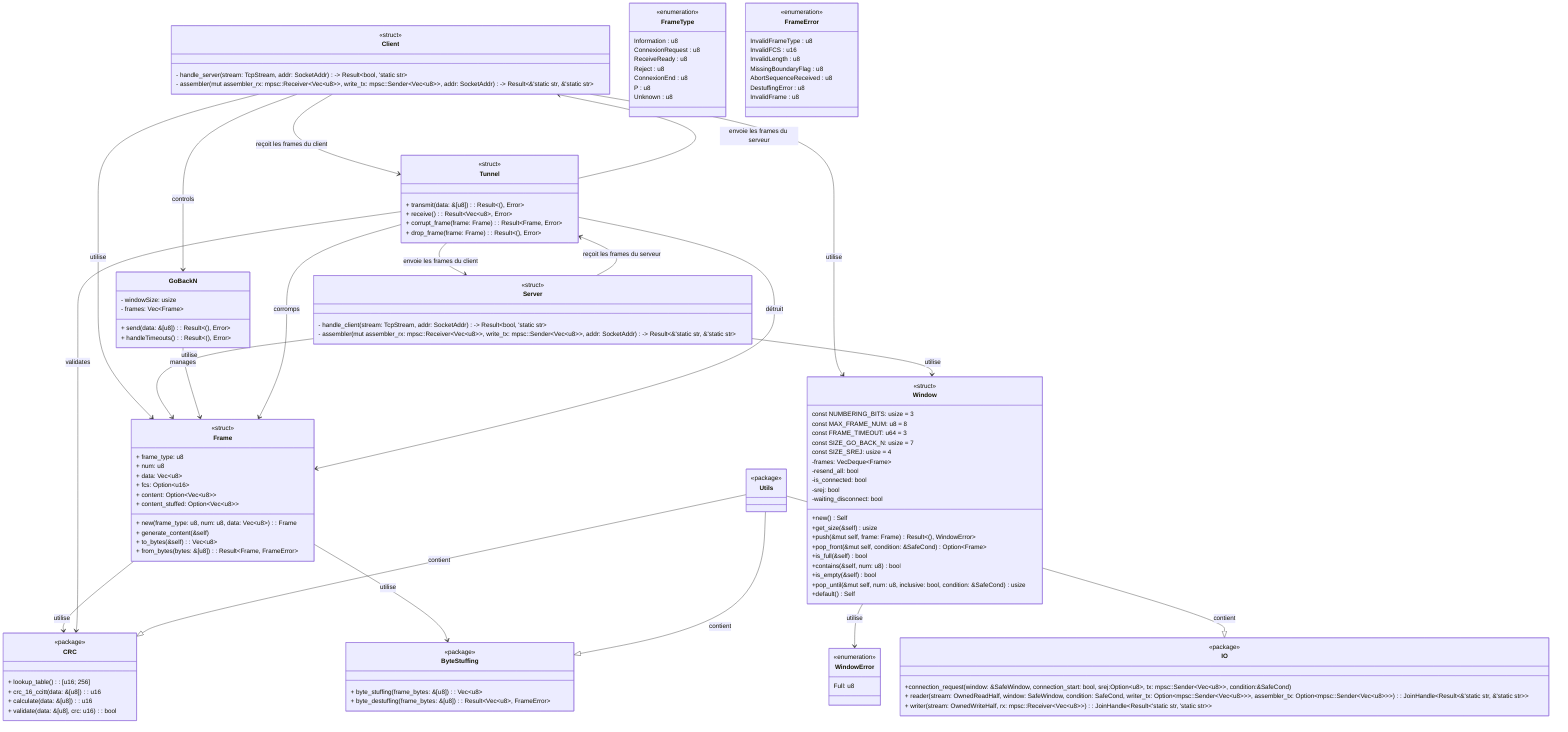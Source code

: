 classDiagram
    class Client {
      <<struct>>
      - handle_server(stream: TcpStream, addr: SocketAddr) -> Result&lt;bool, &apos;static str&gt;
      - assembler(mut assembler_rx: mpsc::Receiver&lt;Vec&lt;u8&gt;&gt;, write_tx: mpsc::Sender&lt;Vec&lt;u8&gt;&gt;, addr: SocketAddr) -> Result&lt;&&apos;static str, &&apos;static str&gt;
    }

    class Server {
      <<struct>>
      - handle_client(stream: TcpStream, addr: SocketAddr) -> Result&lt;bool, &apos;static str&gt;
      - assembler(mut assembler_rx: mpsc::Receiver&lt;Vec&lt;u8&gt;&gt;, write_tx: mpsc::Sender&lt;Vec&lt;u8&gt;&gt;, addr: SocketAddr) -> Result&lt;&&apos;static str, &&apos;static str&gt;
    }

    class Tunnel {
       <<struct>>
        + transmit(data: &[u8]): Result&lt;&lpar;&rpar;, Error&gt;
        + receive(): Result&lt;Vec&lt;u8&gt;, Error&gt;
        + corrupt_frame(frame: Frame) : Result&lt;Frame, Error&gt;
        + drop_frame(frame: Frame) : Result&lt;&lpar;&rpar;, Error&gt;
    }

    class FrameType {
        <<enumeration>>
        Information : u8
        ConnexionRequest : u8
        ReceiveReady : u8
        Reject : u8
        ConnexionEnd : u8
        P : u8
        Unknown : u8
    }

    class FrameError {
        <<enumeration>>
        InvalidFrameType : u8
        InvalidFCS : u16
        InvalidLength : u8
        MissingBoundaryFlag : u8
        AbortSequenceReceived : u8
        DestuffingError : u8
        InvalidFrame : u8
    }

    class Frame {
        <<struct>>
        + frame_type: u8
        + num: u8
        + data: Vec&lt;u8&gt;
        + fcs: Option&lt;u16&gt;
        + content: Option&lt;Vec&lt;u8&gt;&gt;
        + content_stuffed: Option&lt;Vec&lt;u8&gt;&gt;

        + new(frame_type: u8, num: u8, data: Vec&lt;u8&gt;) : Frame
        + generate_content(&self)
        + to_bytes(&self) : Vec&lt;u8&gt;
        + from_bytes(bytes: &[u8]) : Result&lt;Frame, FrameError&gt;
    }

    class Window {
        <<struct>>
        const NUMBERING_BITS: usize = 3
        const MAX_FRAME_NUM: u8 = 8
        const FRAME_TIMEOUT: u64 = 3
        const SIZE_GO_BACK_N: usize = 7
        const SIZE_SREJ: usize = 4
        -frames: VecDeque&lt;Frame&gt;
        -resend_all: bool
        -is_connected: bool
        -srej: bool
        -waiting_disconnect: bool
        +new() Self
        +get_size(&self) usize
        +push(&mut self, frame: Frame) Result&lt;&lpar;&rpar;, WindowError&gt;
        +pop_front(&mut self, condition: &SafeCond) Option&lt;Frame&gt;
        +is_full(&self) bool
        +contains(&self, num: u8) bool
        +is_empty(&self) bool
        +pop_until(&mut self, num: u8, inclusive: bool, condition: &SafeCond) usize
        +default() Self
    }

    class WindowError {
        <<enumeration>>
        Full: u8
    }

    class Utils {
        <<package>>
    }

    class ByteStuffing {
        <<package>>
        + byte_stuffing(frame_bytes: &[u8]) : Vec&lt;u8&gt;
        + byte_destuffing(frame_bytes: &[u8]) : Result&lt;Vec&lt;u8&gt;, FrameError&gt;
    }

    class CRC {
        <<package>>
        + lookup_table() : [u16; 256]
        + crc_16_ccitt(data: &[u8]) : u16
    }

    class IO {
        <<package>>
        +connection_request(window: &SafeWindow, connection_start: bool, srej:Option&lt;u8&gt;, tx: mpsc::Sender&lt;Vec&lt;u8&gt;&gt;, condition:&SafeCond)
        + reader(stream: OwnedReadHalf, window: SafeWindow, condition: SafeCond, writer_tx: Option&lt;mpsc::Sender&lt;Vec&lt;u8&gt;&gt;&gt;, assembler_tx: Option&lt;mpsc::Sender&lt;Vec&lt;u8&gt;&gt;&gt;) : JoinHandle&lt;Result&lt;&&apos;static str, &&apos;static str&gt;&gt;
        + writer(stream: OwnedWriteHalf, rx: mpsc::Receiver&lt;Vec&lt;u8&gt;&gt;) : JoinHandle&lt;Result&lt;&apos;static str, &apos;static str&gt;&gt;
    }

    class CRC {
        + calculate(data: &[u8]): u16
        + validate(data: &[u8], crc: u16): bool
    }

    class GoBackN {
        - windowSize: usize
        - frames: Vec&lt;Frame&gt;
        + send(data: &[u8]): Result&lt;&lpar;&rpar;, Error&gt;
        + handleTimeouts(): Result&lt;&lpar;&rpar;, Error&gt;
    }

    Client --> Frame : utilise
    Client --> Window : utilise
    Server --> Frame : utilise
    Server --> Window : utilise

    Window --> WindowError : utilise

    Frame --> CRC : utilise
    Frame --> ByteStuffing : utilise

    Client --> Tunnel : reçoit les frames du client
    Tunnel --> Client : envoie les frames du serveur
    Server --> Tunnel : reçoit les frames du serveur
    Tunnel --> Server : envoie les frames du client

    Tunnel --> CRC : validates
    Client --> GoBackN : controls
    GoBackN --> Frame : manages

    Tunnel --> Frame : corromps
    Tunnel --> Frame : détruit

    Utils --|> ByteStuffing : contient
    Utils --|> CRC : contient
    Utils --|> IO : contient